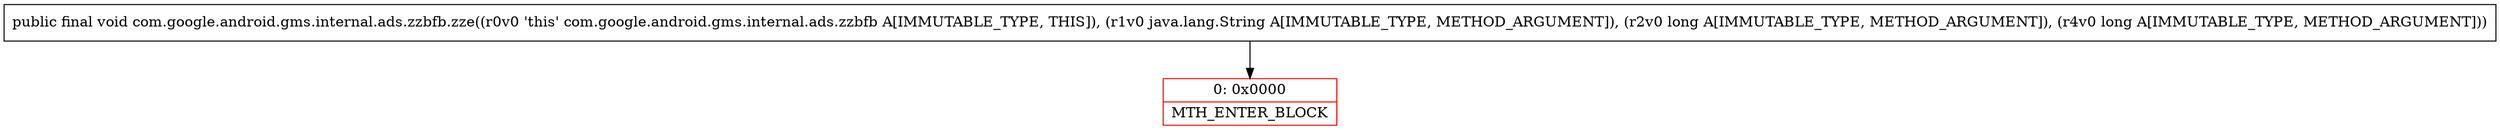 digraph "CFG forcom.google.android.gms.internal.ads.zzbfb.zze(Ljava\/lang\/String;JJ)V" {
subgraph cluster_Region_1817590811 {
label = "R(0)";
node [shape=record,color=blue];
}
Node_0 [shape=record,color=red,label="{0\:\ 0x0000|MTH_ENTER_BLOCK\l}"];
MethodNode[shape=record,label="{public final void com.google.android.gms.internal.ads.zzbfb.zze((r0v0 'this' com.google.android.gms.internal.ads.zzbfb A[IMMUTABLE_TYPE, THIS]), (r1v0 java.lang.String A[IMMUTABLE_TYPE, METHOD_ARGUMENT]), (r2v0 long A[IMMUTABLE_TYPE, METHOD_ARGUMENT]), (r4v0 long A[IMMUTABLE_TYPE, METHOD_ARGUMENT])) }"];
MethodNode -> Node_0;
}


